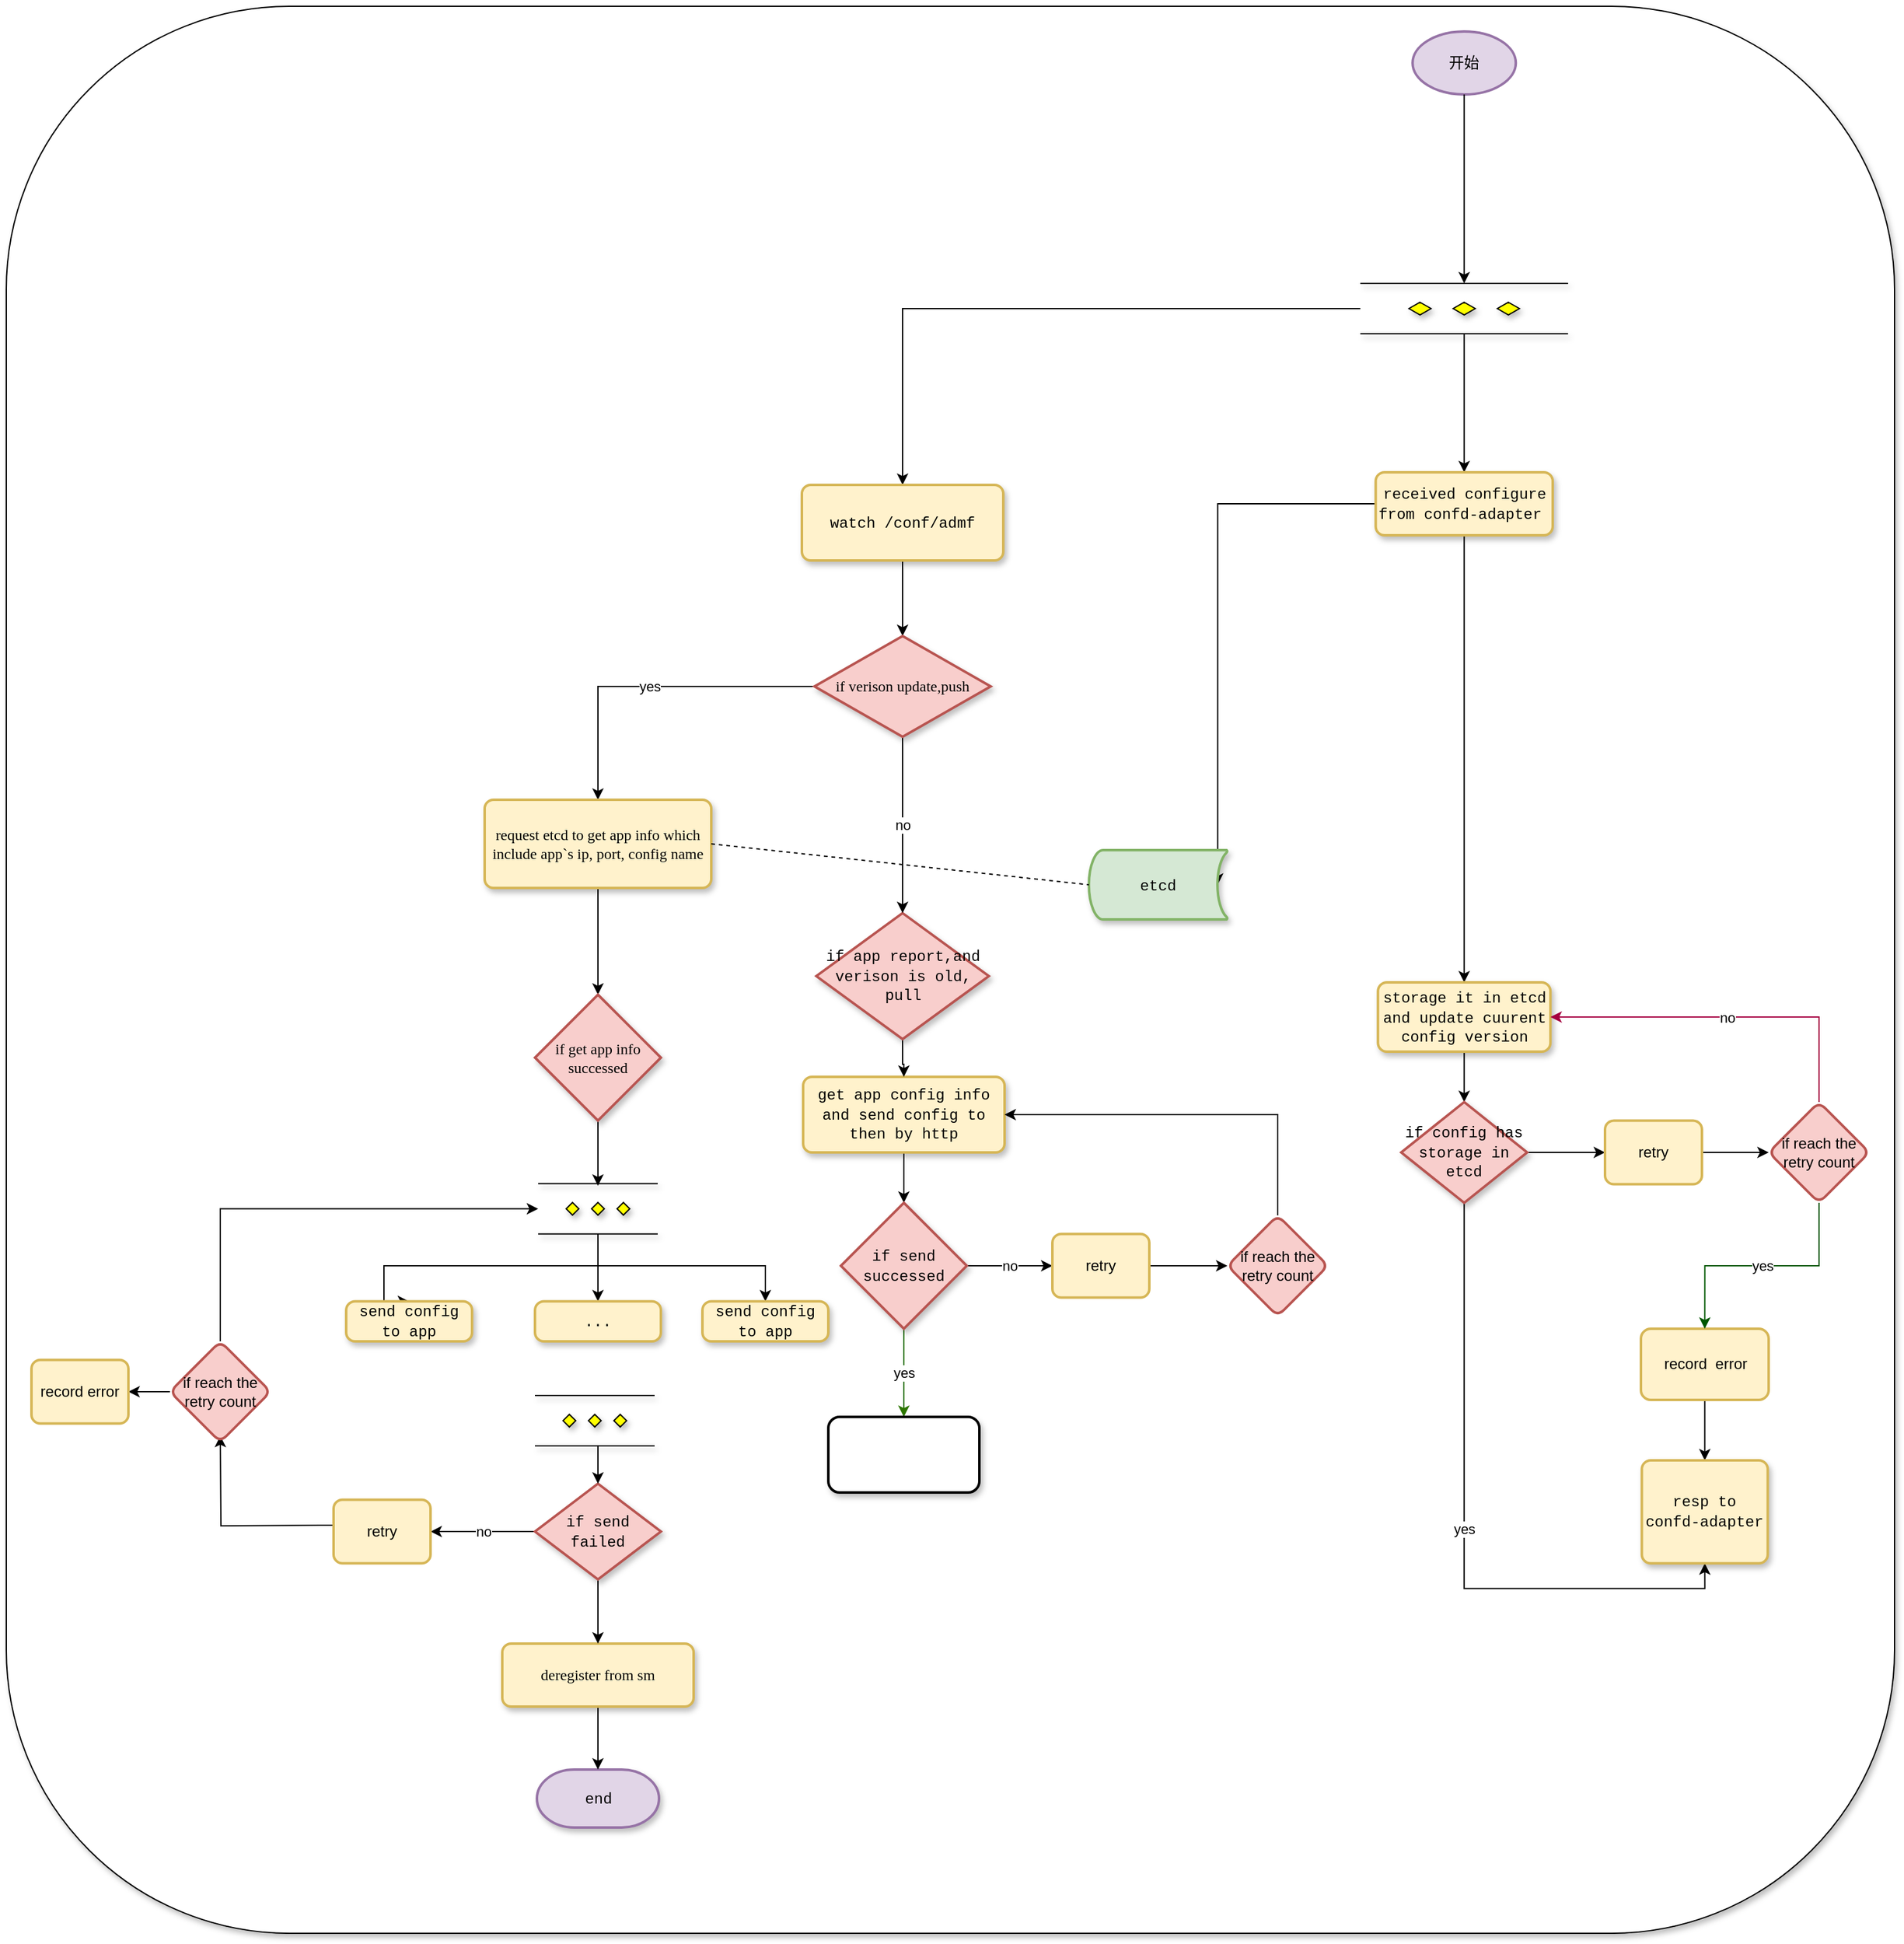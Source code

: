 <mxfile version="13.8.1" type="github">
  <diagram id="C5RBs43oDa-KdzZeNtuy" name="Page-1">
    <mxGraphModel dx="2489" dy="-407" grid="1" gridSize="10" guides="1" tooltips="1" connect="1" arrows="1" fold="1" page="1" pageScale="1" pageWidth="827" pageHeight="1169" math="0" shadow="0">
      <root>
        <mxCell id="WIyWlLk6GJQsqaUBKTNV-0" />
        <mxCell id="WIyWlLk6GJQsqaUBKTNV-1" parent="WIyWlLk6GJQsqaUBKTNV-0" />
        <mxCell id="MOtrbbV4XvPzGapGwvdg-0" value="" style="rounded=1;whiteSpace=wrap;html=1;shadow=1;glass=0;sketch=0;strokeWidth=1;gradientColor=none;" parent="WIyWlLk6GJQsqaUBKTNV-1" vertex="1">
          <mxGeometry x="-820" y="1240" width="1500" height="1530" as="geometry" />
        </mxCell>
        <mxCell id="MOtrbbV4XvPzGapGwvdg-40" value="开始" style="strokeWidth=2;html=1;shape=mxgraph.flowchart.start_1;whiteSpace=wrap;fillColor=#e1d5e7;strokeColor=#9673a6;" parent="WIyWlLk6GJQsqaUBKTNV-1" vertex="1">
          <mxGeometry x="297.13" y="1260" width="82" height="50" as="geometry" />
        </mxCell>
        <mxCell id="mS3H4aOOXCstNZzSepwQ-0" style="edgeStyle=orthogonalEdgeStyle;rounded=0;orthogonalLoop=1;jettySize=auto;html=1;exitX=0.5;exitY=1;exitDx=0;exitDy=0;exitPerimeter=0;entryX=0.5;entryY=0;entryDx=0;entryDy=0;" edge="1" parent="WIyWlLk6GJQsqaUBKTNV-1" source="MOtrbbV4XvPzGapGwvdg-47" target="MOtrbbV4XvPzGapGwvdg-54">
          <mxGeometry relative="1" as="geometry" />
        </mxCell>
        <mxCell id="mS3H4aOOXCstNZzSepwQ-3" style="edgeStyle=orthogonalEdgeStyle;rounded=0;orthogonalLoop=1;jettySize=auto;html=1;exitX=0;exitY=0.5;exitDx=0;exitDy=0;exitPerimeter=0;" edge="1" parent="WIyWlLk6GJQsqaUBKTNV-1" source="MOtrbbV4XvPzGapGwvdg-47" target="MOtrbbV4XvPzGapGwvdg-97">
          <mxGeometry relative="1" as="geometry" />
        </mxCell>
        <mxCell id="MOtrbbV4XvPzGapGwvdg-47" value="" style="verticalLabelPosition=bottom;verticalAlign=top;html=1;shape=mxgraph.flowchart.parallel_mode;pointerEvents=1;rounded=1;shadow=1;glass=0;sketch=0;strokeWidth=1;gradientColor=none;" parent="WIyWlLk6GJQsqaUBKTNV-1" vertex="1">
          <mxGeometry x="255.63" y="1460" width="165" height="40" as="geometry" />
        </mxCell>
        <mxCell id="MOtrbbV4XvPzGapGwvdg-52" style="edgeStyle=orthogonalEdgeStyle;rounded=0;orthogonalLoop=1;jettySize=auto;html=1;exitX=0.5;exitY=1;exitDx=0;exitDy=0;" parent="WIyWlLk6GJQsqaUBKTNV-1" source="MOtrbbV4XvPzGapGwvdg-54" target="MOtrbbV4XvPzGapGwvdg-71" edge="1">
          <mxGeometry relative="1" as="geometry" />
        </mxCell>
        <mxCell id="MOtrbbV4XvPzGapGwvdg-53" style="edgeStyle=orthogonalEdgeStyle;rounded=0;orthogonalLoop=1;jettySize=auto;html=1;exitX=0;exitY=0.5;exitDx=0;exitDy=0;entryX=0.93;entryY=0.5;entryDx=0;entryDy=0;entryPerimeter=0;" parent="WIyWlLk6GJQsqaUBKTNV-1" source="MOtrbbV4XvPzGapGwvdg-54" target="MOtrbbV4XvPzGapGwvdg-57" edge="1">
          <mxGeometry relative="1" as="geometry" />
        </mxCell>
        <mxCell id="MOtrbbV4XvPzGapGwvdg-54" value="&lt;font face=&quot;Courier New&quot;&gt;received configure from confd-adapter&amp;nbsp;&lt;/font&gt;" style="rounded=1;whiteSpace=wrap;html=1;absoluteArcSize=1;arcSize=14;strokeWidth=2;shadow=1;glass=0;sketch=0;fillColor=#fff2cc;strokeColor=#d6b656;" parent="WIyWlLk6GJQsqaUBKTNV-1" vertex="1">
          <mxGeometry x="267.82" y="1610" width="140.62" height="50" as="geometry" />
        </mxCell>
        <mxCell id="MOtrbbV4XvPzGapGwvdg-57" value="&lt;font face=&quot;Courier New&quot;&gt;etcd&lt;/font&gt;" style="strokeWidth=2;html=1;shape=mxgraph.flowchart.stored_data;whiteSpace=wrap;rounded=1;shadow=1;glass=0;sketch=0;fillColor=#d5e8d4;strokeColor=#82b366;" parent="WIyWlLk6GJQsqaUBKTNV-1" vertex="1">
          <mxGeometry x="40" y="1910" width="110" height="55" as="geometry" />
        </mxCell>
        <mxCell id="MOtrbbV4XvPzGapGwvdg-61" value="&lt;font face=&quot;Courier New&quot;&gt;end&lt;/font&gt;" style="strokeWidth=2;html=1;shape=mxgraph.flowchart.terminator;whiteSpace=wrap;rounded=1;shadow=1;glass=0;sketch=0;fillColor=#e1d5e7;strokeColor=#9673a6;" parent="WIyWlLk6GJQsqaUBKTNV-1" vertex="1">
          <mxGeometry x="-398.5" y="2640" width="97" height="46" as="geometry" />
        </mxCell>
        <mxCell id="MOtrbbV4XvPzGapGwvdg-62" style="edgeStyle=orthogonalEdgeStyle;rounded=0;orthogonalLoop=1;jettySize=auto;html=1;exitX=0.5;exitY=1;exitDx=0;exitDy=0;" parent="WIyWlLk6GJQsqaUBKTNV-1" source="MOtrbbV4XvPzGapGwvdg-63" target="MOtrbbV4XvPzGapGwvdg-68" edge="1">
          <mxGeometry relative="1" as="geometry" />
        </mxCell>
        <mxCell id="MOtrbbV4XvPzGapGwvdg-63" value="&lt;font face=&quot;Courier New&quot;&gt;get app config info and send config to then by http&lt;/font&gt;" style="rounded=1;whiteSpace=wrap;html=1;absoluteArcSize=1;arcSize=14;strokeWidth=2;shadow=1;glass=0;sketch=0;fillColor=#fff2cc;strokeColor=#d6b656;" parent="WIyWlLk6GJQsqaUBKTNV-1" vertex="1">
          <mxGeometry x="-187" y="2090" width="160" height="60" as="geometry" />
        </mxCell>
        <mxCell id="MOtrbbV4XvPzGapGwvdg-64" style="edgeStyle=orthogonalEdgeStyle;rounded=0;orthogonalLoop=1;jettySize=auto;html=1;exitX=0.5;exitY=1;exitDx=0;exitDy=0;exitPerimeter=0;" parent="WIyWlLk6GJQsqaUBKTNV-1" source="MOtrbbV4XvPzGapGwvdg-65" target="MOtrbbV4XvPzGapGwvdg-63" edge="1">
          <mxGeometry relative="1" as="geometry" />
        </mxCell>
        <mxCell id="MOtrbbV4XvPzGapGwvdg-65" value="&lt;font face=&quot;Courier New&quot;&gt;if app report,and verison is old, pull&lt;/font&gt;" style="strokeWidth=2;html=1;shape=mxgraph.flowchart.decision;whiteSpace=wrap;rounded=1;shadow=1;glass=0;sketch=0;fillColor=#f8cecc;strokeColor=#b85450;" parent="WIyWlLk6GJQsqaUBKTNV-1" vertex="1">
          <mxGeometry x="-176.5" y="1960" width="137" height="100" as="geometry" />
        </mxCell>
        <mxCell id="MOtrbbV4XvPzGapGwvdg-66" value="yes" style="edgeStyle=orthogonalEdgeStyle;rounded=0;orthogonalLoop=1;jettySize=auto;html=1;fillColor=#60a917;strokeColor=#2D7600;" parent="WIyWlLk6GJQsqaUBKTNV-1" source="MOtrbbV4XvPzGapGwvdg-68" target="MOtrbbV4XvPzGapGwvdg-84" edge="1">
          <mxGeometry relative="1" as="geometry" />
        </mxCell>
        <mxCell id="MOtrbbV4XvPzGapGwvdg-67" value="no" style="edgeStyle=orthogonalEdgeStyle;rounded=0;orthogonalLoop=1;jettySize=auto;html=1;exitX=1;exitY=0.5;exitDx=0;exitDy=0;exitPerimeter=0;entryX=0;entryY=0.5;entryDx=0;entryDy=0;" parent="WIyWlLk6GJQsqaUBKTNV-1" source="MOtrbbV4XvPzGapGwvdg-68" target="MOtrbbV4XvPzGapGwvdg-93" edge="1">
          <mxGeometry relative="1" as="geometry" />
        </mxCell>
        <mxCell id="MOtrbbV4XvPzGapGwvdg-68" value="&lt;font face=&quot;Courier New&quot;&gt;if send successed&lt;/font&gt;" style="strokeWidth=2;html=1;shape=mxgraph.flowchart.decision;whiteSpace=wrap;rounded=1;shadow=1;glass=0;sketch=0;fillColor=#f8cecc;strokeColor=#b85450;" parent="WIyWlLk6GJQsqaUBKTNV-1" vertex="1">
          <mxGeometry x="-157" y="2190" width="100" height="100" as="geometry" />
        </mxCell>
        <mxCell id="MOtrbbV4XvPzGapGwvdg-69" value="yes" style="edgeStyle=orthogonalEdgeStyle;rounded=0;orthogonalLoop=1;jettySize=auto;html=1;exitX=0.5;exitY=1;exitDx=0;exitDy=0;entryX=0.5;entryY=1;entryDx=0;entryDy=0;" parent="WIyWlLk6GJQsqaUBKTNV-1" source="MOtrbbV4XvPzGapGwvdg-86" target="MOtrbbV4XvPzGapGwvdg-81" edge="1">
          <mxGeometry relative="1" as="geometry">
            <mxPoint x="335" y="2230" as="targetPoint" />
          </mxGeometry>
        </mxCell>
        <mxCell id="MOtrbbV4XvPzGapGwvdg-70" style="edgeStyle=orthogonalEdgeStyle;rounded=0;orthogonalLoop=1;jettySize=auto;html=1;exitX=0.5;exitY=1;exitDx=0;exitDy=0;entryX=0.5;entryY=0;entryDx=0;entryDy=0;entryPerimeter=0;" parent="WIyWlLk6GJQsqaUBKTNV-1" source="MOtrbbV4XvPzGapGwvdg-71" target="MOtrbbV4XvPzGapGwvdg-86" edge="1">
          <mxGeometry relative="1" as="geometry" />
        </mxCell>
        <mxCell id="MOtrbbV4XvPzGapGwvdg-71" value="&lt;font face=&quot;Courier New&quot;&gt;storage it in etcd and update cuurent config version&lt;/font&gt;" style="rounded=1;whiteSpace=wrap;html=1;absoluteArcSize=1;arcSize=14;strokeWidth=2;shadow=1;glass=0;sketch=0;fillColor=#fff2cc;strokeColor=#d6b656;" parent="WIyWlLk6GJQsqaUBKTNV-1" vertex="1">
          <mxGeometry x="269.63" y="2015" width="137" height="55" as="geometry" />
        </mxCell>
        <mxCell id="MOtrbbV4XvPzGapGwvdg-78" style="edgeStyle=orthogonalEdgeStyle;rounded=0;orthogonalLoop=1;jettySize=auto;html=1;exitX=0.5;exitY=1;exitDx=0;exitDy=0;" parent="WIyWlLk6GJQsqaUBKTNV-1" source="MOtrbbV4XvPzGapGwvdg-79" target="MOtrbbV4XvPzGapGwvdg-81" edge="1">
          <mxGeometry relative="1" as="geometry" />
        </mxCell>
        <mxCell id="MOtrbbV4XvPzGapGwvdg-79" value="record&amp;nbsp; error" style="whiteSpace=wrap;html=1;rounded=1;strokeWidth=2;arcSize=14;fillColor=#fff2cc;strokeColor=#d6b656;" parent="WIyWlLk6GJQsqaUBKTNV-1" vertex="1">
          <mxGeometry x="478.5" y="2290" width="101.5" height="56.5" as="geometry" />
        </mxCell>
        <mxCell id="MOtrbbV4XvPzGapGwvdg-81" value="&lt;font face=&quot;Courier New&quot;&gt;resp to confd-adapter&lt;/font&gt;" style="rounded=1;whiteSpace=wrap;html=1;absoluteArcSize=1;arcSize=14;strokeWidth=2;shadow=1;glass=0;sketch=0;fillColor=#fff2cc;strokeColor=#d6b656;" parent="WIyWlLk6GJQsqaUBKTNV-1" vertex="1">
          <mxGeometry x="479.25" y="2394.5" width="100" height="81.75" as="geometry" />
        </mxCell>
        <mxCell id="MOtrbbV4XvPzGapGwvdg-84" value="" style="whiteSpace=wrap;html=1;rounded=1;shadow=1;strokeWidth=2;glass=0;sketch=0;" parent="WIyWlLk6GJQsqaUBKTNV-1" vertex="1">
          <mxGeometry x="-167" y="2360" width="120" height="60" as="geometry" />
        </mxCell>
        <mxCell id="MOtrbbV4XvPzGapGwvdg-85" style="edgeStyle=orthogonalEdgeStyle;rounded=0;orthogonalLoop=1;jettySize=auto;html=1;exitX=1;exitY=0.5;exitDx=0;exitDy=0;exitPerimeter=0;" parent="WIyWlLk6GJQsqaUBKTNV-1" source="MOtrbbV4XvPzGapGwvdg-86" target="MOtrbbV4XvPzGapGwvdg-88" edge="1">
          <mxGeometry relative="1" as="geometry" />
        </mxCell>
        <mxCell id="MOtrbbV4XvPzGapGwvdg-86" value="&lt;font face=&quot;Courier New&quot;&gt;if config has storage in etcd&lt;/font&gt;" style="strokeWidth=2;html=1;shape=mxgraph.flowchart.decision;whiteSpace=wrap;rounded=1;shadow=1;glass=0;sketch=0;fillColor=#f8cecc;strokeColor=#b85450;" parent="WIyWlLk6GJQsqaUBKTNV-1" vertex="1">
          <mxGeometry x="288.13" y="2110" width="100" height="80" as="geometry" />
        </mxCell>
        <mxCell id="MOtrbbV4XvPzGapGwvdg-87" style="edgeStyle=orthogonalEdgeStyle;rounded=0;orthogonalLoop=1;jettySize=auto;html=1;exitX=1;exitY=0.5;exitDx=0;exitDy=0;entryX=0;entryY=0.5;entryDx=0;entryDy=0;" parent="WIyWlLk6GJQsqaUBKTNV-1" source="MOtrbbV4XvPzGapGwvdg-88" target="MOtrbbV4XvPzGapGwvdg-91" edge="1">
          <mxGeometry relative="1" as="geometry" />
        </mxCell>
        <mxCell id="MOtrbbV4XvPzGapGwvdg-88" value="retry" style="rounded=1;whiteSpace=wrap;html=1;absoluteArcSize=1;arcSize=14;strokeWidth=2;fillColor=#fff2cc;strokeColor=#d6b656;" parent="WIyWlLk6GJQsqaUBKTNV-1" vertex="1">
          <mxGeometry x="450" y="2124.75" width="77" height="50.5" as="geometry" />
        </mxCell>
        <mxCell id="MOtrbbV4XvPzGapGwvdg-89" value="no" style="edgeStyle=orthogonalEdgeStyle;rounded=0;orthogonalLoop=1;jettySize=auto;html=1;exitX=0.5;exitY=0;exitDx=0;exitDy=0;entryX=1;entryY=0.5;entryDx=0;entryDy=0;fillColor=#d80073;strokeColor=#A50040;" parent="WIyWlLk6GJQsqaUBKTNV-1" source="MOtrbbV4XvPzGapGwvdg-91" target="MOtrbbV4XvPzGapGwvdg-71" edge="1">
          <mxGeometry relative="1" as="geometry" />
        </mxCell>
        <mxCell id="MOtrbbV4XvPzGapGwvdg-90" value="yes" style="edgeStyle=orthogonalEdgeStyle;rounded=0;orthogonalLoop=1;jettySize=auto;html=1;exitX=0.5;exitY=1;exitDx=0;exitDy=0;entryX=0.5;entryY=0;entryDx=0;entryDy=0;fillColor=#008a00;strokeColor=#005700;" parent="WIyWlLk6GJQsqaUBKTNV-1" source="MOtrbbV4XvPzGapGwvdg-91" target="MOtrbbV4XvPzGapGwvdg-79" edge="1">
          <mxGeometry relative="1" as="geometry" />
        </mxCell>
        <mxCell id="MOtrbbV4XvPzGapGwvdg-91" value="if reach the retry count" style="rhombus;whiteSpace=wrap;html=1;rounded=1;strokeWidth=2;arcSize=14;fillColor=#f8cecc;strokeColor=#b85450;" parent="WIyWlLk6GJQsqaUBKTNV-1" vertex="1">
          <mxGeometry x="580" y="2110" width="80" height="80" as="geometry" />
        </mxCell>
        <mxCell id="MOtrbbV4XvPzGapGwvdg-92" style="edgeStyle=orthogonalEdgeStyle;rounded=0;orthogonalLoop=1;jettySize=auto;html=1;exitX=1;exitY=0.5;exitDx=0;exitDy=0;entryX=0;entryY=0.5;entryDx=0;entryDy=0;" parent="WIyWlLk6GJQsqaUBKTNV-1" source="MOtrbbV4XvPzGapGwvdg-93" target="MOtrbbV4XvPzGapGwvdg-95" edge="1">
          <mxGeometry relative="1" as="geometry" />
        </mxCell>
        <mxCell id="MOtrbbV4XvPzGapGwvdg-93" value="retry" style="rounded=1;whiteSpace=wrap;html=1;absoluteArcSize=1;arcSize=14;strokeWidth=2;fillColor=#fff2cc;strokeColor=#d6b656;" parent="WIyWlLk6GJQsqaUBKTNV-1" vertex="1">
          <mxGeometry x="11" y="2214.75" width="77" height="50.5" as="geometry" />
        </mxCell>
        <mxCell id="MOtrbbV4XvPzGapGwvdg-94" style="edgeStyle=orthogonalEdgeStyle;rounded=0;orthogonalLoop=1;jettySize=auto;html=1;exitX=0.5;exitY=0;exitDx=0;exitDy=0;entryX=1;entryY=0.5;entryDx=0;entryDy=0;" parent="WIyWlLk6GJQsqaUBKTNV-1" source="MOtrbbV4XvPzGapGwvdg-95" target="MOtrbbV4XvPzGapGwvdg-63" edge="1">
          <mxGeometry relative="1" as="geometry" />
        </mxCell>
        <mxCell id="MOtrbbV4XvPzGapGwvdg-95" value="if reach the retry count" style="rhombus;whiteSpace=wrap;html=1;rounded=1;strokeWidth=2;arcSize=14;fillColor=#f8cecc;strokeColor=#b85450;" parent="WIyWlLk6GJQsqaUBKTNV-1" vertex="1">
          <mxGeometry x="150" y="2200" width="80" height="80" as="geometry" />
        </mxCell>
        <mxCell id="MOtrbbV4XvPzGapGwvdg-96" style="edgeStyle=orthogonalEdgeStyle;rounded=0;orthogonalLoop=1;jettySize=auto;html=1;exitX=0.5;exitY=1;exitDx=0;exitDy=0;entryX=0.5;entryY=0;entryDx=0;entryDy=0;entryPerimeter=0;" parent="WIyWlLk6GJQsqaUBKTNV-1" source="MOtrbbV4XvPzGapGwvdg-97" target="MOtrbbV4XvPzGapGwvdg-102" edge="1">
          <mxGeometry relative="1" as="geometry" />
        </mxCell>
        <mxCell id="MOtrbbV4XvPzGapGwvdg-97" value="&lt;font face=&quot;Courier New&quot;&gt;watch /conf/admf&lt;/font&gt;" style="rounded=1;whiteSpace=wrap;html=1;absoluteArcSize=1;arcSize=14;strokeWidth=2;shadow=1;glass=0;sketch=0;fillColor=#fff2cc;strokeColor=#d6b656;" parent="WIyWlLk6GJQsqaUBKTNV-1" vertex="1">
          <mxGeometry x="-188" y="1620" width="160" height="60" as="geometry" />
        </mxCell>
        <mxCell id="MOtrbbV4XvPzGapGwvdg-98" style="edgeStyle=orthogonalEdgeStyle;rounded=0;orthogonalLoop=1;jettySize=auto;html=1;exitX=0.5;exitY=1;exitDx=0;exitDy=0;" parent="WIyWlLk6GJQsqaUBKTNV-1" source="MOtrbbV4XvPzGapGwvdg-99" target="MOtrbbV4XvPzGapGwvdg-61" edge="1">
          <mxGeometry relative="1" as="geometry" />
        </mxCell>
        <mxCell id="MOtrbbV4XvPzGapGwvdg-99" value="&lt;font face=&quot;Lucida Console&quot;&gt;deregister from sm&lt;/font&gt;" style="rounded=1;whiteSpace=wrap;html=1;absoluteArcSize=1;arcSize=14;strokeWidth=2;shadow=1;glass=0;sketch=0;fillColor=#fff2cc;strokeColor=#d6b656;" parent="WIyWlLk6GJQsqaUBKTNV-1" vertex="1">
          <mxGeometry x="-426" y="2540" width="152" height="50" as="geometry" />
        </mxCell>
        <mxCell id="MOtrbbV4XvPzGapGwvdg-100" value="yes" style="edgeStyle=orthogonalEdgeStyle;rounded=0;orthogonalLoop=1;jettySize=auto;html=1;exitX=0;exitY=0.5;exitDx=0;exitDy=0;exitPerimeter=0;entryX=0.5;entryY=0;entryDx=0;entryDy=0;" parent="WIyWlLk6GJQsqaUBKTNV-1" source="MOtrbbV4XvPzGapGwvdg-102" target="MOtrbbV4XvPzGapGwvdg-104" edge="1">
          <mxGeometry relative="1" as="geometry">
            <Array as="points">
              <mxPoint x="-350" y="1780" />
            </Array>
          </mxGeometry>
        </mxCell>
        <mxCell id="MOtrbbV4XvPzGapGwvdg-101" value="no" style="edgeStyle=orthogonalEdgeStyle;rounded=0;orthogonalLoop=1;jettySize=auto;html=1;exitX=0.5;exitY=1;exitDx=0;exitDy=0;exitPerimeter=0;entryX=0.5;entryY=0;entryDx=0;entryDy=0;entryPerimeter=0;" parent="WIyWlLk6GJQsqaUBKTNV-1" source="MOtrbbV4XvPzGapGwvdg-102" target="MOtrbbV4XvPzGapGwvdg-65" edge="1">
          <mxGeometry relative="1" as="geometry" />
        </mxCell>
        <mxCell id="MOtrbbV4XvPzGapGwvdg-102" value="&lt;font face=&quot;Lucida Console&quot;&gt;if verison update,push&lt;/font&gt;" style="strokeWidth=2;html=1;shape=mxgraph.flowchart.decision;whiteSpace=wrap;rounded=1;shadow=1;glass=0;sketch=0;fillColor=#f8cecc;strokeColor=#b85450;" parent="WIyWlLk6GJQsqaUBKTNV-1" vertex="1">
          <mxGeometry x="-178" y="1740" width="140" height="80" as="geometry" />
        </mxCell>
        <mxCell id="MOtrbbV4XvPzGapGwvdg-103" style="edgeStyle=orthogonalEdgeStyle;rounded=0;orthogonalLoop=1;jettySize=auto;html=1;exitX=0.5;exitY=1;exitDx=0;exitDy=0;entryX=0.5;entryY=0;entryDx=0;entryDy=0;entryPerimeter=0;" parent="WIyWlLk6GJQsqaUBKTNV-1" source="MOtrbbV4XvPzGapGwvdg-104" target="MOtrbbV4XvPzGapGwvdg-106" edge="1">
          <mxGeometry relative="1" as="geometry" />
        </mxCell>
        <mxCell id="MOtrbbV4XvPzGapGwvdg-104" value="&lt;font face=&quot;Lucida Console&quot;&gt;request etcd to get app info which include app`s ip, port, config name&lt;/font&gt;" style="rounded=1;whiteSpace=wrap;html=1;absoluteArcSize=1;arcSize=14;strokeWidth=2;shadow=1;glass=0;sketch=0;fillColor=#fff2cc;strokeColor=#d6b656;" parent="WIyWlLk6GJQsqaUBKTNV-1" vertex="1">
          <mxGeometry x="-440" y="1870" width="180" height="70" as="geometry" />
        </mxCell>
        <mxCell id="MOtrbbV4XvPzGapGwvdg-105" style="edgeStyle=orthogonalEdgeStyle;rounded=0;orthogonalLoop=1;jettySize=auto;html=1;exitX=0.5;exitY=1;exitDx=0;exitDy=0;exitPerimeter=0;" parent="WIyWlLk6GJQsqaUBKTNV-1" source="MOtrbbV4XvPzGapGwvdg-106" edge="1">
          <mxGeometry relative="1" as="geometry">
            <mxPoint x="-350" y="2176.5" as="targetPoint" />
          </mxGeometry>
        </mxCell>
        <mxCell id="MOtrbbV4XvPzGapGwvdg-106" value="&lt;font face=&quot;Lucida Console&quot;&gt;if get app info successed&lt;/font&gt;" style="strokeWidth=2;html=1;shape=mxgraph.flowchart.decision;whiteSpace=wrap;rounded=1;shadow=1;glass=0;sketch=0;fillColor=#f8cecc;strokeColor=#b85450;" parent="WIyWlLk6GJQsqaUBKTNV-1" vertex="1">
          <mxGeometry x="-400" y="2024.75" width="100" height="100" as="geometry" />
        </mxCell>
        <mxCell id="MOtrbbV4XvPzGapGwvdg-107" style="edgeStyle=orthogonalEdgeStyle;rounded=0;orthogonalLoop=1;jettySize=auto;html=1;exitX=0.5;exitY=1;exitDx=0;exitDy=0;exitPerimeter=0;entryX=0.5;entryY=0;entryDx=0;entryDy=0;" parent="WIyWlLk6GJQsqaUBKTNV-1" source="MOtrbbV4XvPzGapGwvdg-110" target="MOtrbbV4XvPzGapGwvdg-111" edge="1">
          <mxGeometry relative="1" as="geometry">
            <Array as="points">
              <mxPoint x="-350" y="2240" />
              <mxPoint x="-520" y="2240" />
            </Array>
          </mxGeometry>
        </mxCell>
        <mxCell id="MOtrbbV4XvPzGapGwvdg-108" style="edgeStyle=orthogonalEdgeStyle;rounded=0;orthogonalLoop=1;jettySize=auto;html=1;exitX=0.5;exitY=1;exitDx=0;exitDy=0;exitPerimeter=0;" parent="WIyWlLk6GJQsqaUBKTNV-1" source="MOtrbbV4XvPzGapGwvdg-110" target="MOtrbbV4XvPzGapGwvdg-112" edge="1">
          <mxGeometry relative="1" as="geometry" />
        </mxCell>
        <mxCell id="MOtrbbV4XvPzGapGwvdg-109" style="edgeStyle=orthogonalEdgeStyle;rounded=0;orthogonalLoop=1;jettySize=auto;html=1;exitX=0.5;exitY=1;exitDx=0;exitDy=0;exitPerimeter=0;" parent="WIyWlLk6GJQsqaUBKTNV-1" source="MOtrbbV4XvPzGapGwvdg-110" target="MOtrbbV4XvPzGapGwvdg-113" edge="1">
          <mxGeometry relative="1" as="geometry">
            <Array as="points">
              <mxPoint x="-350" y="2240" />
              <mxPoint x="-217" y="2240" />
            </Array>
          </mxGeometry>
        </mxCell>
        <mxCell id="MOtrbbV4XvPzGapGwvdg-110" value="" style="verticalLabelPosition=bottom;verticalAlign=top;html=1;shape=mxgraph.flowchart.parallel_mode;pointerEvents=1;rounded=1;shadow=1;glass=0;sketch=0;strokeWidth=1;gradientColor=none;" parent="WIyWlLk6GJQsqaUBKTNV-1" vertex="1">
          <mxGeometry x="-397.5" y="2174.75" width="95" height="40" as="geometry" />
        </mxCell>
        <mxCell id="MOtrbbV4XvPzGapGwvdg-111" value="&lt;font face=&quot;Courier New&quot;&gt;send config to app&lt;/font&gt;" style="rounded=1;whiteSpace=wrap;html=1;absoluteArcSize=1;arcSize=14;strokeWidth=2;shadow=1;glass=0;sketch=0;fillColor=#fff2cc;strokeColor=#d6b656;" parent="WIyWlLk6GJQsqaUBKTNV-1" vertex="1">
          <mxGeometry x="-550" y="2268.25" width="100" height="31.75" as="geometry" />
        </mxCell>
        <mxCell id="MOtrbbV4XvPzGapGwvdg-112" value="&lt;font face=&quot;Courier New&quot;&gt;...&lt;/font&gt;" style="rounded=1;whiteSpace=wrap;html=1;absoluteArcSize=1;arcSize=14;strokeWidth=2;shadow=1;glass=0;sketch=0;fillColor=#fff2cc;strokeColor=#d6b656;" parent="WIyWlLk6GJQsqaUBKTNV-1" vertex="1">
          <mxGeometry x="-400" y="2268.25" width="100" height="31.75" as="geometry" />
        </mxCell>
        <mxCell id="MOtrbbV4XvPzGapGwvdg-113" value="&lt;font face=&quot;Courier New&quot;&gt;send config to app&lt;/font&gt;" style="rounded=1;whiteSpace=wrap;html=1;absoluteArcSize=1;arcSize=14;strokeWidth=2;shadow=1;glass=0;sketch=0;fillColor=#fff2cc;strokeColor=#d6b656;" parent="WIyWlLk6GJQsqaUBKTNV-1" vertex="1">
          <mxGeometry x="-267" y="2268.25" width="100" height="31.75" as="geometry" />
        </mxCell>
        <mxCell id="MOtrbbV4XvPzGapGwvdg-114" value="no" style="edgeStyle=orthogonalEdgeStyle;rounded=0;orthogonalLoop=1;jettySize=auto;html=1;exitX=0;exitY=0.5;exitDx=0;exitDy=0;exitPerimeter=0;" parent="WIyWlLk6GJQsqaUBKTNV-1" source="MOtrbbV4XvPzGapGwvdg-115" target="MOtrbbV4XvPzGapGwvdg-119" edge="1">
          <mxGeometry relative="1" as="geometry" />
        </mxCell>
        <mxCell id="mS3H4aOOXCstNZzSepwQ-2" style="edgeStyle=orthogonalEdgeStyle;rounded=0;orthogonalLoop=1;jettySize=auto;html=1;entryX=0.5;entryY=0;entryDx=0;entryDy=0;" edge="1" parent="WIyWlLk6GJQsqaUBKTNV-1" source="MOtrbbV4XvPzGapGwvdg-115" target="MOtrbbV4XvPzGapGwvdg-99">
          <mxGeometry relative="1" as="geometry" />
        </mxCell>
        <mxCell id="MOtrbbV4XvPzGapGwvdg-115" value="&lt;font face=&quot;Courier New&quot;&gt;if send failed&lt;/font&gt;" style="strokeWidth=2;html=1;shape=mxgraph.flowchart.decision;whiteSpace=wrap;rounded=1;shadow=1;glass=0;sketch=0;fillColor=#f8cecc;strokeColor=#b85450;" parent="WIyWlLk6GJQsqaUBKTNV-1" vertex="1">
          <mxGeometry x="-400" y="2413" width="100" height="76" as="geometry" />
        </mxCell>
        <mxCell id="MOtrbbV4XvPzGapGwvdg-116" style="edgeStyle=orthogonalEdgeStyle;rounded=0;orthogonalLoop=1;jettySize=auto;html=1;exitX=0.5;exitY=1;exitDx=0;exitDy=0;exitPerimeter=0;entryX=0.5;entryY=0;entryDx=0;entryDy=0;entryPerimeter=0;" parent="WIyWlLk6GJQsqaUBKTNV-1" source="MOtrbbV4XvPzGapGwvdg-117" target="MOtrbbV4XvPzGapGwvdg-115" edge="1">
          <mxGeometry relative="1" as="geometry" />
        </mxCell>
        <mxCell id="MOtrbbV4XvPzGapGwvdg-117" value="" style="verticalLabelPosition=bottom;verticalAlign=top;html=1;shape=mxgraph.flowchart.parallel_mode;pointerEvents=1;rounded=1;shadow=1;glass=0;sketch=0;strokeWidth=1;gradientColor=none;" parent="WIyWlLk6GJQsqaUBKTNV-1" vertex="1">
          <mxGeometry x="-400" y="2343" width="95" height="40" as="geometry" />
        </mxCell>
        <mxCell id="MOtrbbV4XvPzGapGwvdg-118" style="edgeStyle=orthogonalEdgeStyle;rounded=0;orthogonalLoop=1;jettySize=auto;html=1;exitX=0;exitY=0.5;exitDx=0;exitDy=0;entryX=0.5;entryY=1;entryDx=0;entryDy=0;" parent="WIyWlLk6GJQsqaUBKTNV-1" edge="1">
          <mxGeometry relative="1" as="geometry">
            <mxPoint x="-560" y="2446" as="sourcePoint" />
            <mxPoint x="-650" y="2375" as="targetPoint" />
          </mxGeometry>
        </mxCell>
        <mxCell id="MOtrbbV4XvPzGapGwvdg-119" value="retry" style="rounded=1;whiteSpace=wrap;html=1;absoluteArcSize=1;arcSize=14;strokeWidth=2;fillColor=#fff2cc;strokeColor=#d6b656;" parent="WIyWlLk6GJQsqaUBKTNV-1" vertex="1">
          <mxGeometry x="-560" y="2425.75" width="77" height="50.5" as="geometry" />
        </mxCell>
        <mxCell id="MOtrbbV4XvPzGapGwvdg-120" style="edgeStyle=orthogonalEdgeStyle;rounded=0;orthogonalLoop=1;jettySize=auto;html=1;exitX=0;exitY=0.5;exitDx=0;exitDy=0;entryX=1;entryY=0.5;entryDx=0;entryDy=0;" parent="WIyWlLk6GJQsqaUBKTNV-1" source="MOtrbbV4XvPzGapGwvdg-122" target="MOtrbbV4XvPzGapGwvdg-123" edge="1">
          <mxGeometry relative="1" as="geometry" />
        </mxCell>
        <mxCell id="MOtrbbV4XvPzGapGwvdg-121" style="edgeStyle=orthogonalEdgeStyle;rounded=0;orthogonalLoop=1;jettySize=auto;html=1;exitX=0.5;exitY=0;exitDx=0;exitDy=0;entryX=0;entryY=0.5;entryDx=0;entryDy=0;entryPerimeter=0;" parent="WIyWlLk6GJQsqaUBKTNV-1" source="MOtrbbV4XvPzGapGwvdg-122" target="MOtrbbV4XvPzGapGwvdg-110" edge="1">
          <mxGeometry relative="1" as="geometry" />
        </mxCell>
        <mxCell id="MOtrbbV4XvPzGapGwvdg-122" value="if reach the retry count" style="rhombus;whiteSpace=wrap;html=1;rounded=1;strokeWidth=2;arcSize=14;fillColor=#f8cecc;strokeColor=#b85450;" parent="WIyWlLk6GJQsqaUBKTNV-1" vertex="1">
          <mxGeometry x="-690" y="2300" width="80" height="80" as="geometry" />
        </mxCell>
        <mxCell id="MOtrbbV4XvPzGapGwvdg-123" value="record error" style="rounded=1;whiteSpace=wrap;html=1;absoluteArcSize=1;arcSize=14;strokeWidth=2;fillColor=#fff2cc;strokeColor=#d6b656;" parent="WIyWlLk6GJQsqaUBKTNV-1" vertex="1">
          <mxGeometry x="-800" y="2314.75" width="77" height="50.5" as="geometry" />
        </mxCell>
        <mxCell id="MOtrbbV4XvPzGapGwvdg-124" value="" style="endArrow=none;dashed=1;html=1;exitX=1;exitY=0.5;exitDx=0;exitDy=0;entryX=0;entryY=0.5;entryDx=0;entryDy=0;entryPerimeter=0;" parent="WIyWlLk6GJQsqaUBKTNV-1" source="MOtrbbV4XvPzGapGwvdg-104" target="MOtrbbV4XvPzGapGwvdg-57" edge="1">
          <mxGeometry width="50" height="50" relative="1" as="geometry">
            <mxPoint x="-180" y="1970" as="sourcePoint" />
            <mxPoint x="-130" y="1920" as="targetPoint" />
          </mxGeometry>
        </mxCell>
        <mxCell id="MOtrbbV4XvPzGapGwvdg-125" style="edgeStyle=orthogonalEdgeStyle;rounded=0;orthogonalLoop=1;jettySize=auto;html=1;exitX=0.5;exitY=1;exitDx=0;exitDy=0;entryX=0.5;entryY=0;entryDx=0;entryDy=0;entryPerimeter=0;exitPerimeter=0;" parent="WIyWlLk6GJQsqaUBKTNV-1" source="MOtrbbV4XvPzGapGwvdg-40" target="MOtrbbV4XvPzGapGwvdg-47" edge="1">
          <mxGeometry relative="1" as="geometry">
            <mxPoint x="338" y="1410" as="sourcePoint" />
          </mxGeometry>
        </mxCell>
      </root>
    </mxGraphModel>
  </diagram>
</mxfile>
